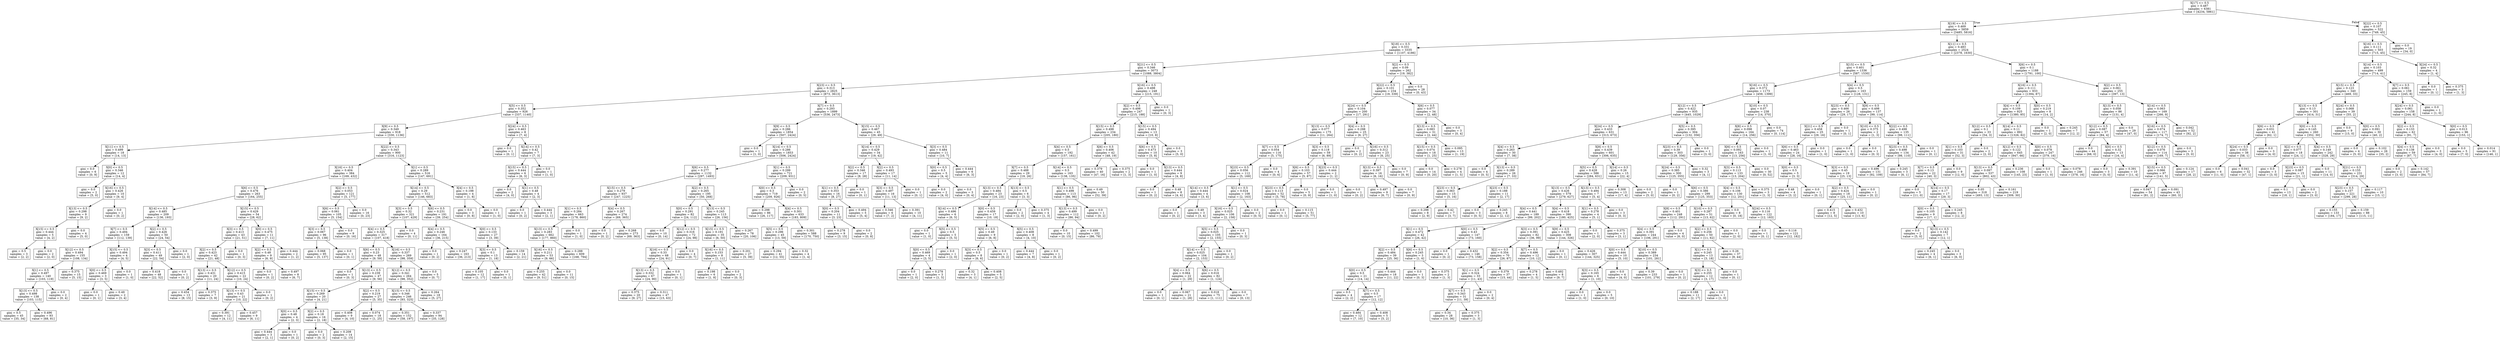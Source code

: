 digraph Tree {
node [shape=box] ;
0 [label="X[17] <= 0.5\ngini = 0.487\nsamples = 6381\nvalue = [4234, 5861]"] ;
1 [label="X[19] <= 0.5\ngini = 0.469\nsamples = 5859\nvalue = [3485, 5816]"] ;
0 -> 1 [labeldistance=2.5, labelangle=45, headlabel="True"] ;
2 [label="X[18] <= 0.5\ngini = 0.331\nsamples = 3335\nvalue = [1107, 4186]"] ;
1 -> 2 ;
3 [label="X[21] <= 0.5\ngini = 0.346\nsamples = 3073\nvalue = [1088, 3804]"] ;
2 -> 3 ;
4 [label="X[23] <= 0.5\ngini = 0.313\nsamples = 2825\nvalue = [873, 3613]"] ;
3 -> 4 ;
5 [label="X[5] <= 0.5\ngini = 0.352\nsamples = 926\nvalue = [337, 1140]"] ;
4 -> 5 ;
6 [label="X[9] <= 0.5\ngini = 0.349\nsamples = 918\nvalue = [330, 1136]"] ;
5 -> 6 ;
7 [label="X[11] <= 0.5\ngini = 0.499\nsamples = 18\nvalue = [14, 13]"] ;
6 -> 7 ;
8 [label="gini = 0.0\nsamples = 6\nvalue = [0, 9]"] ;
7 -> 8 ;
9 [label="X[0] <= 0.5\ngini = 0.346\nsamples = 12\nvalue = [14, 4]"] ;
7 -> 9 ;
10 [label="gini = 0.0\nsamples = 2\nvalue = [5, 0]"] ;
9 -> 10 ;
11 [label="X[16] <= 0.5\ngini = 0.426\nsamples = 10\nvalue = [9, 4]"] ;
9 -> 11 ;
12 [label="X[13] <= 0.5\ngini = 0.298\nsamples = 9\nvalue = [9, 2]"] ;
11 -> 12 ;
13 [label="X[15] <= 0.5\ngini = 0.444\nsamples = 5\nvalue = [4, 2]"] ;
12 -> 13 ;
14 [label="gini = 0.5\nsamples = 3\nvalue = [2, 2]"] ;
13 -> 14 ;
15 [label="gini = 0.0\nsamples = 2\nvalue = [2, 0]"] ;
13 -> 15 ;
16 [label="gini = 0.0\nsamples = 4\nvalue = [5, 0]"] ;
12 -> 16 ;
17 [label="gini = 0.0\nsamples = 1\nvalue = [0, 2]"] ;
11 -> 17 ;
18 [label="X[22] <= 0.5\ngini = 0.343\nsamples = 900\nvalue = [316, 1123]"] ;
6 -> 18 ;
19 [label="X[16] <= 0.5\ngini = 0.404\nsamples = 384\nvalue = [169, 432]"] ;
18 -> 19 ;
20 [label="X[6] <= 0.5\ngini = 0.476\nsamples = 263\nvalue = [164, 255]"] ;
19 -> 20 ;
21 [label="X[14] <= 0.5\ngini = 0.485\nsamples = 209\nvalue = [136, 193]"] ;
20 -> 21 ;
22 [label="X[7] <= 0.5\ngini = 0.494\nsamples = 159\nvalue = [112, 139]"] ;
21 -> 22 ;
23 [label="X[12] <= 0.5\ngini = 0.494\nsamples = 155\nvalue = [108, 134]"] ;
22 -> 23 ;
24 [label="X[1] <= 0.5\ngini = 0.497\nsamples = 140\nvalue = [103, 119]"] ;
23 -> 24 ;
25 [label="X[13] <= 0.5\ngini = 0.498\nsamples = 138\nvalue = [103, 115]"] ;
24 -> 25 ;
26 [label="gini = 0.5\nsamples = 45\nvalue = [35, 34]"] ;
25 -> 26 ;
27 [label="gini = 0.496\nsamples = 93\nvalue = [68, 81]"] ;
25 -> 27 ;
28 [label="gini = 0.0\nsamples = 2\nvalue = [0, 4]"] ;
24 -> 28 ;
29 [label="gini = 0.375\nsamples = 15\nvalue = [5, 15]"] ;
23 -> 29 ;
30 [label="X[15] <= 0.5\ngini = 0.494\nsamples = 4\nvalue = [4, 5]"] ;
22 -> 30 ;
31 [label="X[0] <= 0.5\ngini = 0.469\nsamples = 3\nvalue = [3, 5]"] ;
30 -> 31 ;
32 [label="gini = 0.0\nsamples = 1\nvalue = [0, 1]"] ;
31 -> 32 ;
33 [label="gini = 0.49\nsamples = 2\nvalue = [3, 4]"] ;
31 -> 33 ;
34 [label="gini = 0.0\nsamples = 1\nvalue = [1, 0]"] ;
30 -> 34 ;
35 [label="X[2] <= 0.5\ngini = 0.426\nsamples = 50\nvalue = [24, 54]"] ;
21 -> 35 ;
36 [label="X[3] <= 0.5\ngini = 0.411\nsamples = 49\nvalue = [22, 54]"] ;
35 -> 36 ;
37 [label="gini = 0.418\nsamples = 48\nvalue = [22, 52]"] ;
36 -> 37 ;
38 [label="gini = 0.0\nsamples = 1\nvalue = [0, 2]"] ;
36 -> 38 ;
39 [label="gini = 0.0\nsamples = 1\nvalue = [2, 0]"] ;
35 -> 39 ;
40 [label="X[15] <= 0.5\ngini = 0.429\nsamples = 54\nvalue = [28, 62]"] ;
20 -> 40 ;
41 [label="X[3] <= 0.5\ngini = 0.413\nsamples = 43\nvalue = [21, 51]"] ;
40 -> 41 ;
42 [label="X[2] <= 0.5\ngini = 0.423\nsamples = 42\nvalue = [21, 48]"] ;
41 -> 42 ;
43 [label="X[13] <= 0.5\ngini = 0.431\nsamples = 20\nvalue = [11, 24]"] ;
42 -> 43 ;
44 [label="gini = 0.454\nsamples = 13\nvalue = [8, 15]"] ;
43 -> 44 ;
45 [label="gini = 0.375\nsamples = 7\nvalue = [3, 9]"] ;
43 -> 45 ;
46 [label="X[12] <= 0.5\ngini = 0.415\nsamples = 22\nvalue = [10, 24]"] ;
42 -> 46 ;
47 [label="X[13] <= 0.5\ngini = 0.43\nsamples = 21\nvalue = [10, 22]"] ;
46 -> 47 ;
48 [label="gini = 0.391\nsamples = 12\nvalue = [4, 11]"] ;
47 -> 48 ;
49 [label="gini = 0.457\nsamples = 9\nvalue = [6, 11]"] ;
47 -> 49 ;
50 [label="gini = 0.0\nsamples = 1\nvalue = [0, 2]"] ;
46 -> 50 ;
51 [label="gini = 0.0\nsamples = 1\nvalue = [0, 3]"] ;
41 -> 51 ;
52 [label="X[0] <= 0.5\ngini = 0.475\nsamples = 11\nvalue = [7, 11]"] ;
40 -> 52 ;
53 [label="X[2] <= 0.5\ngini = 0.48\nsamples = 9\nvalue = [6, 9]"] ;
52 -> 53 ;
54 [label="gini = 0.0\nsamples = 1\nvalue = [0, 2]"] ;
53 -> 54 ;
55 [label="gini = 0.497\nsamples = 8\nvalue = [6, 7]"] ;
53 -> 55 ;
56 [label="gini = 0.444\nsamples = 2\nvalue = [1, 2]"] ;
52 -> 56 ;
57 [label="X[2] <= 0.5\ngini = 0.053\nsamples = 121\nvalue = [5, 177]"] ;
19 -> 57 ;
58 [label="X[6] <= 0.5\ngini = 0.061\nsamples = 105\nvalue = [5, 154]"] ;
57 -> 58 ;
59 [label="X[3] <= 0.5\ngini = 0.067\nsamples = 96\nvalue = [5, 138]"] ;
58 -> 59 ;
60 [label="gini = 0.068\nsamples = 95\nvalue = [5, 137]"] ;
59 -> 60 ;
61 [label="gini = 0.0\nsamples = 1\nvalue = [0, 1]"] ;
59 -> 61 ;
62 [label="gini = 0.0\nsamples = 9\nvalue = [0, 16]"] ;
58 -> 62 ;
63 [label="gini = 0.0\nsamples = 16\nvalue = [0, 23]"] ;
57 -> 63 ;
64 [label="X[1] <= 0.5\ngini = 0.289\nsamples = 516\nvalue = [147, 691]"] ;
18 -> 64 ;
65 [label="X[14] <= 0.5\ngini = 0.29\nsamples = 512\nvalue = [146, 683]"] ;
64 -> 65 ;
66 [label="X[3] <= 0.5\ngini = 0.32\nsamples = 321\nvalue = [107, 429]"] ;
65 -> 66 ;
67 [label="X[4] <= 0.5\ngini = 0.325\nsamples = 317\nvalue = [107, 418]"] ;
66 -> 67 ;
68 [label="X[6] <= 0.5\ngini = 0.23\nsamples = 48\nvalue = [9, 59]"] ;
67 -> 68 ;
69 [label="gini = 0.0\nsamples = 1\nvalue = [0, 3]"] ;
68 -> 69 ;
70 [label="X[13] <= 0.5\ngini = 0.239\nsamples = 47\nvalue = [9, 56]"] ;
68 -> 70 ;
71 [label="X[15] <= 0.5\ngini = 0.269\nsamples = 20\nvalue = [4, 21]"] ;
70 -> 71 ;
72 [label="X[0] <= 0.5\ngini = 0.48\nsamples = 4\nvalue = [2, 3]"] ;
71 -> 72 ;
73 [label="gini = 0.444\nsamples = 3\nvalue = [2, 1]"] ;
72 -> 73 ;
74 [label="gini = 0.0\nsamples = 1\nvalue = [0, 2]"] ;
72 -> 74 ;
75 [label="X[2] <= 0.5\ngini = 0.18\nsamples = 16\nvalue = [2, 18]"] ;
71 -> 75 ;
76 [label="gini = 0.0\nsamples = 2\nvalue = [0, 3]"] ;
75 -> 76 ;
77 [label="gini = 0.208\nsamples = 14\nvalue = [2, 15]"] ;
75 -> 77 ;
78 [label="X[2] <= 0.5\ngini = 0.219\nsamples = 27\nvalue = [5, 35]"] ;
70 -> 78 ;
79 [label="gini = 0.408\nsamples = 9\nvalue = [4, 10]"] ;
78 -> 79 ;
80 [label="gini = 0.074\nsamples = 18\nvalue = [1, 25]"] ;
78 -> 80 ;
81 [label="X[16] <= 0.5\ngini = 0.337\nsamples = 269\nvalue = [98, 359]"] ;
67 -> 81 ;
82 [label="X[12] <= 0.5\ngini = 0.341\nsamples = 264\nvalue = [98, 352]"] ;
81 -> 82 ;
83 [label="X[15] <= 0.5\ngini = 0.346\nsamples = 246\nvalue = [93, 325]"] ;
82 -> 83 ;
84 [label="gini = 0.351\nsamples = 152\nvalue = [58, 197]"] ;
83 -> 84 ;
85 [label="gini = 0.337\nsamples = 94\nvalue = [35, 128]"] ;
83 -> 85 ;
86 [label="gini = 0.264\nsamples = 18\nvalue = [5, 27]"] ;
82 -> 86 ;
87 [label="gini = 0.0\nsamples = 5\nvalue = [0, 7]"] ;
81 -> 87 ;
88 [label="gini = 0.0\nsamples = 4\nvalue = [0, 11]"] ;
66 -> 88 ;
89 [label="X[6] <= 0.5\ngini = 0.231\nsamples = 191\nvalue = [39, 254]"] ;
65 -> 89 ;
90 [label="X[4] <= 0.5\ngini = 0.246\nsamples = 164\nvalue = [36, 215]"] ;
89 -> 90 ;
91 [label="gini = 0.0\nsamples = 1\nvalue = [0, 2]"] ;
90 -> 91 ;
92 [label="gini = 0.247\nsamples = 163\nvalue = [36, 213]"] ;
90 -> 92 ;
93 [label="X[0] <= 0.5\ngini = 0.133\nsamples = 27\nvalue = [3, 39]"] ;
89 -> 93 ;
94 [label="X[3] <= 0.5\ngini = 0.1\nsamples = 13\nvalue = [1, 18]"] ;
93 -> 94 ;
95 [label="gini = 0.105\nsamples = 12\nvalue = [1, 17]"] ;
94 -> 95 ;
96 [label="gini = 0.0\nsamples = 1\nvalue = [0, 1]"] ;
94 -> 96 ;
97 [label="gini = 0.159\nsamples = 14\nvalue = [2, 21]"] ;
93 -> 97 ;
98 [label="X[4] <= 0.5\ngini = 0.198\nsamples = 4\nvalue = [1, 8]"] ;
64 -> 98 ;
99 [label="gini = 0.0\nsamples = 3\nvalue = [0, 8]"] ;
98 -> 99 ;
100 [label="gini = 0.0\nsamples = 1\nvalue = [1, 0]"] ;
98 -> 100 ;
101 [label="X[24] <= 0.5\ngini = 0.463\nsamples = 8\nvalue = [7, 4]"] ;
5 -> 101 ;
102 [label="gini = 0.0\nsamples = 1\nvalue = [0, 1]"] ;
101 -> 102 ;
103 [label="X[14] <= 0.5\ngini = 0.42\nsamples = 7\nvalue = [7, 3]"] ;
101 -> 103 ;
104 [label="X[15] <= 0.5\ngini = 0.444\nsamples = 6\nvalue = [6, 3]"] ;
103 -> 104 ;
105 [label="gini = 0.0\nsamples = 2\nvalue = [4, 0]"] ;
104 -> 105 ;
106 [label="X[1] <= 0.5\ngini = 0.48\nsamples = 4\nvalue = [2, 3]"] ;
104 -> 106 ;
107 [label="gini = 0.0\nsamples = 1\nvalue = [0, 2]"] ;
106 -> 107 ;
108 [label="gini = 0.444\nsamples = 3\nvalue = [2, 1]"] ;
106 -> 108 ;
109 [label="gini = 0.0\nsamples = 1\nvalue = [1, 0]"] ;
103 -> 109 ;
110 [label="X[7] <= 0.5\ngini = 0.293\nsamples = 1899\nvalue = [536, 2473]"] ;
4 -> 110 ;
111 [label="X[9] <= 0.5\ngini = 0.286\nsamples = 1854\nvalue = [507, 2424]"] ;
110 -> 111 ;
112 [label="gini = 0.0\nsamples = 1\nvalue = [1, 0]"] ;
111 -> 112 ;
113 [label="X[14] <= 0.5\ngini = 0.286\nsamples = 1853\nvalue = [506, 2424]"] ;
111 -> 113 ;
114 [label="X[6] <= 0.5\ngini = 0.277\nsamples = 1132\nvalue = [297, 1493]"] ;
113 -> 114 ;
115 [label="X[15] <= 0.5\ngini = 0.279\nsamples = 937\nvalue = [247, 1225]"] ;
114 -> 115 ;
116 [label="X[1] <= 0.5\ngini = 0.284\nsamples = 663\nvalue = [178, 860]"] ;
115 -> 116 ;
117 [label="X[13] <= 0.5\ngini = 0.283\nsamples = 662\nvalue = [177, 860]"] ;
116 -> 117 ;
118 [label="X[16] <= 0.5\ngini = 0.211\nsamples = 53\nvalue = [9, 66]"] ;
117 -> 118 ;
119 [label="gini = 0.255\nsamples = 42\nvalue = [9, 51]"] ;
118 -> 119 ;
120 [label="gini = 0.0\nsamples = 11\nvalue = [0, 15]"] ;
118 -> 120 ;
121 [label="gini = 0.288\nsamples = 609\nvalue = [168, 794]"] ;
117 -> 121 ;
122 [label="gini = 0.0\nsamples = 1\nvalue = [1, 0]"] ;
116 -> 122 ;
123 [label="X[4] <= 0.5\ngini = 0.267\nsamples = 274\nvalue = [69, 365]"] ;
115 -> 123 ;
124 [label="gini = 0.0\nsamples = 1\nvalue = [0, 2]"] ;
123 -> 124 ;
125 [label="gini = 0.268\nsamples = 273\nvalue = [69, 363]"] ;
123 -> 125 ;
126 [label="X[2] <= 0.5\ngini = 0.265\nsamples = 195\nvalue = [50, 268]"] ;
114 -> 126 ;
127 [label="X[0] <= 0.5\ngini = 0.291\nsamples = 82\nvalue = [24, 112]"] ;
126 -> 127 ;
128 [label="gini = 0.0\nsamples = 10\nvalue = [0, 14]"] ;
127 -> 128 ;
129 [label="X[12] <= 0.5\ngini = 0.316\nsamples = 72\nvalue = [24, 98]"] ;
127 -> 129 ;
130 [label="X[16] <= 0.5\ngini = 0.33\nsamples = 68\nvalue = [24, 91]"] ;
129 -> 130 ;
131 [label="X[13] <= 0.5\ngini = 0.332\nsamples = 67\nvalue = [24, 90]"] ;
130 -> 131 ;
132 [label="gini = 0.375\nsamples = 20\nvalue = [9, 27]"] ;
131 -> 132 ;
133 [label="gini = 0.311\nsamples = 47\nvalue = [15, 63]"] ;
131 -> 133 ;
134 [label="gini = 0.0\nsamples = 1\nvalue = [0, 1]"] ;
130 -> 134 ;
135 [label="gini = 0.0\nsamples = 4\nvalue = [0, 7]"] ;
129 -> 135 ;
136 [label="X[13] <= 0.5\ngini = 0.245\nsamples = 113\nvalue = [26, 156]"] ;
126 -> 136 ;
137 [label="X[15] <= 0.5\ngini = 0.191\nsamples = 35\nvalue = [6, 50]"] ;
136 -> 137 ;
138 [label="X[16] <= 0.5\ngini = 0.153\nsamples = 8\nvalue = [1, 11]"] ;
137 -> 138 ;
139 [label="gini = 0.198\nsamples = 6\nvalue = [1, 8]"] ;
138 -> 139 ;
140 [label="gini = 0.0\nsamples = 2\nvalue = [0, 3]"] ;
138 -> 140 ;
141 [label="gini = 0.201\nsamples = 27\nvalue = [5, 39]"] ;
137 -> 141 ;
142 [label="gini = 0.267\nsamples = 78\nvalue = [20, 106]"] ;
136 -> 142 ;
143 [label="X[1] <= 0.5\ngini = 0.299\nsamples = 721\nvalue = [209, 931]"] ;
113 -> 143 ;
144 [label="X[0] <= 0.5\ngini = 0.3\nsamples = 719\nvalue = [209, 926]"] ;
143 -> 144 ;
145 [label="gini = 0.298\nsamples = 86\nvalue = [26, 117]"] ;
144 -> 145 ;
146 [label="X[4] <= 0.5\ngini = 0.301\nsamples = 633\nvalue = [183, 809]"] ;
144 -> 146 ;
147 [label="X[5] <= 0.5\ngini = 0.296\nsamples = 45\nvalue = [13, 59]"] ;
146 -> 147 ;
148 [label="gini = 0.294\nsamples = 41\nvalue = [12, 55]"] ;
147 -> 148 ;
149 [label="gini = 0.32\nsamples = 4\nvalue = [1, 4]"] ;
147 -> 149 ;
150 [label="gini = 0.301\nsamples = 588\nvalue = [170, 750]"] ;
146 -> 150 ;
151 [label="gini = 0.0\nsamples = 2\nvalue = [0, 5]"] ;
143 -> 151 ;
152 [label="X[15] <= 0.5\ngini = 0.467\nsamples = 45\nvalue = [29, 49]"] ;
110 -> 152 ;
153 [label="X[14] <= 0.5\ngini = 0.429\nsamples = 34\nvalue = [19, 42]"] ;
152 -> 153 ;
154 [label="X[2] <= 0.5\ngini = 0.346\nsamples = 17\nvalue = [8, 28]"] ;
153 -> 154 ;
155 [label="X[1] <= 0.5\ngini = 0.353\nsamples = 16\nvalue = [8, 27]"] ;
154 -> 155 ;
156 [label="X[0] <= 0.5\ngini = 0.204\nsamples = 11\nvalue = [3, 23]"] ;
155 -> 156 ;
157 [label="gini = 0.278\nsamples = 9\nvalue = [3, 15]"] ;
156 -> 157 ;
158 [label="gini = 0.0\nsamples = 2\nvalue = [0, 8]"] ;
156 -> 158 ;
159 [label="gini = 0.494\nsamples = 5\nvalue = [5, 4]"] ;
155 -> 159 ;
160 [label="gini = 0.0\nsamples = 1\nvalue = [0, 1]"] ;
154 -> 160 ;
161 [label="X[2] <= 0.5\ngini = 0.493\nsamples = 17\nvalue = [11, 14]"] ;
153 -> 161 ;
162 [label="X[3] <= 0.5\ngini = 0.497\nsamples = 16\nvalue = [11, 13]"] ;
161 -> 162 ;
163 [label="gini = 0.346\nsamples = 6\nvalue = [7, 2]"] ;
162 -> 163 ;
164 [label="gini = 0.391\nsamples = 10\nvalue = [4, 11]"] ;
162 -> 164 ;
165 [label="gini = 0.0\nsamples = 1\nvalue = [0, 1]"] ;
161 -> 165 ;
166 [label="X[3] <= 0.5\ngini = 0.484\nsamples = 11\nvalue = [10, 7]"] ;
152 -> 166 ;
167 [label="X[0] <= 0.5\ngini = 0.5\nsamples = 5\nvalue = [4, 4]"] ;
166 -> 167 ;
168 [label="gini = 0.0\nsamples = 2\nvalue = [4, 0]"] ;
167 -> 168 ;
169 [label="gini = 0.0\nsamples = 3\nvalue = [0, 4]"] ;
167 -> 169 ;
170 [label="gini = 0.444\nsamples = 6\nvalue = [6, 3]"] ;
166 -> 170 ;
171 [label="X[16] <= 0.5\ngini = 0.498\nsamples = 248\nvalue = [215, 191]"] ;
3 -> 171 ;
172 [label="X[2] <= 0.5\ngini = 0.498\nsamples = 247\nvalue = [215, 188]"] ;
171 -> 172 ;
173 [label="X[15] <= 0.5\ngini = 0.498\nsamples = 234\nvalue = [205, 180]"] ;
172 -> 173 ;
174 [label="X[4] <= 0.5\ngini = 0.5\nsamples = 192\nvalue = [157, 161]"] ;
173 -> 174 ;
175 [label="X[7] <= 0.5\ngini = 0.488\nsamples = 29\nvalue = [19, 26]"] ;
174 -> 175 ;
176 [label="X[13] <= 0.5\ngini = 0.484\nsamples = 23\nvalue = [16, 23]"] ;
175 -> 176 ;
177 [label="X[14] <= 0.5\ngini = 0.496\nsamples = 6\nvalue = [6, 5]"] ;
176 -> 177 ;
178 [label="gini = 0.0\nsamples = 1\nvalue = [1, 0]"] ;
177 -> 178 ;
179 [label="X[5] <= 0.5\ngini = 0.5\nsamples = 5\nvalue = [5, 5]"] ;
177 -> 179 ;
180 [label="X[0] <= 0.5\ngini = 0.469\nsamples = 4\nvalue = [3, 5]"] ;
179 -> 180 ;
181 [label="gini = 0.0\nsamples = 1\nvalue = [2, 0]"] ;
180 -> 181 ;
182 [label="gini = 0.278\nsamples = 3\nvalue = [1, 5]"] ;
180 -> 182 ;
183 [label="gini = 0.0\nsamples = 1\nvalue = [2, 0]"] ;
179 -> 183 ;
184 [label="X[0] <= 0.5\ngini = 0.459\nsamples = 17\nvalue = [10, 18]"] ;
176 -> 184 ;
185 [label="X[5] <= 0.5\ngini = 0.49\nsamples = 9\nvalue = [6, 8]"] ;
184 -> 185 ;
186 [label="X[3] <= 0.5\ngini = 0.5\nsamples = 8\nvalue = [6, 6]"] ;
185 -> 186 ;
187 [label="gini = 0.32\nsamples = 3\nvalue = [4, 1]"] ;
186 -> 187 ;
188 [label="gini = 0.408\nsamples = 5\nvalue = [2, 5]"] ;
186 -> 188 ;
189 [label="gini = 0.0\nsamples = 1\nvalue = [0, 2]"] ;
185 -> 189 ;
190 [label="X[5] <= 0.5\ngini = 0.408\nsamples = 8\nvalue = [4, 10]"] ;
184 -> 190 ;
191 [label="gini = 0.444\nsamples = 7\nvalue = [4, 8]"] ;
190 -> 191 ;
192 [label="gini = 0.0\nsamples = 1\nvalue = [0, 2]"] ;
190 -> 192 ;
193 [label="X[13] <= 0.5\ngini = 0.5\nsamples = 6\nvalue = [3, 3]"] ;
175 -> 193 ;
194 [label="gini = 0.0\nsamples = 2\nvalue = [2, 0]"] ;
193 -> 194 ;
195 [label="gini = 0.375\nsamples = 4\nvalue = [1, 3]"] ;
193 -> 195 ;
196 [label="X[14] <= 0.5\ngini = 0.5\nsamples = 163\nvalue = [138, 135]"] ;
174 -> 196 ;
197 [label="X[1] <= 0.5\ngini = 0.498\nsamples = 113\nvalue = [86, 96]"] ;
196 -> 197 ;
198 [label="X[13] <= 0.5\ngini = 0.499\nsamples = 112\nvalue = [86, 94]"] ;
197 -> 198 ;
199 [label="gini = 0.0\nsamples = 10\nvalue = [0, 15]"] ;
198 -> 199 ;
200 [label="gini = 0.499\nsamples = 102\nvalue = [86, 79]"] ;
198 -> 200 ;
201 [label="gini = 0.0\nsamples = 1\nvalue = [0, 2]"] ;
197 -> 201 ;
202 [label="gini = 0.49\nsamples = 50\nvalue = [52, 39]"] ;
196 -> 202 ;
203 [label="X[6] <= 0.5\ngini = 0.406\nsamples = 42\nvalue = [48, 19]"] ;
173 -> 203 ;
204 [label="gini = 0.379\nsamples = 40\nvalue = [47, 16]"] ;
203 -> 204 ;
205 [label="gini = 0.375\nsamples = 2\nvalue = [1, 3]"] ;
203 -> 205 ;
206 [label="X[15] <= 0.5\ngini = 0.494\nsamples = 13\nvalue = [10, 8]"] ;
172 -> 206 ;
207 [label="X[6] <= 0.5\ngini = 0.473\nsamples = 10\nvalue = [5, 8]"] ;
206 -> 207 ;
208 [label="gini = 0.0\nsamples = 1\nvalue = [1, 0]"] ;
207 -> 208 ;
209 [label="X[13] <= 0.5\ngini = 0.444\nsamples = 9\nvalue = [4, 8]"] ;
207 -> 209 ;
210 [label="gini = 0.0\nsamples = 1\nvalue = [0, 2]"] ;
209 -> 210 ;
211 [label="gini = 0.48\nsamples = 8\nvalue = [4, 6]"] ;
209 -> 211 ;
212 [label="gini = 0.0\nsamples = 3\nvalue = [5, 0]"] ;
206 -> 212 ;
213 [label="gini = 0.0\nsamples = 1\nvalue = [0, 3]"] ;
171 -> 213 ;
214 [label="X[2] <= 0.5\ngini = 0.09\nsamples = 262\nvalue = [19, 382]"] ;
2 -> 214 ;
215 [label="X[22] <= 0.5\ngini = 0.101\nsamples = 234\nvalue = [19, 339]"] ;
214 -> 215 ;
216 [label="X[24] <= 0.5\ngini = 0.104\nsamples = 200\nvalue = [17, 291]"] ;
215 -> 216 ;
217 [label="X[13] <= 0.5\ngini = 0.077\nsamples = 175\nvalue = [11, 264]"] ;
216 -> 217 ;
218 [label="X[7] <= 0.5\ngini = 0.054\nsamples = 116\nvalue = [5, 175]"] ;
217 -> 218 ;
219 [label="X[23] <= 0.5\ngini = 0.056\nsamples = 112\nvalue = [5, 169]"] ;
218 -> 219 ;
220 [label="X[14] <= 0.5\ngini = 0.444\nsamples = 4\nvalue = [3, 6]"] ;
219 -> 220 ;
221 [label="gini = 0.0\nsamples = 1\nvalue = [0, 2]"] ;
220 -> 221 ;
222 [label="gini = 0.49\nsamples = 3\nvalue = [3, 4]"] ;
220 -> 222 ;
223 [label="X[1] <= 0.5\ngini = 0.024\nsamples = 108\nvalue = [2, 163]"] ;
219 -> 223 ;
224 [label="X[16] <= 0.5\ngini = 0.025\nsamples = 106\nvalue = [2, 158]"] ;
223 -> 224 ;
225 [label="X[5] <= 0.5\ngini = 0.025\nsamples = 105\nvalue = [2, 155]"] ;
224 -> 225 ;
226 [label="X[14] <= 0.5\ngini = 0.025\nsamples = 104\nvalue = [2, 153]"] ;
225 -> 226 ;
227 [label="X[4] <= 0.5\ngini = 0.064\nsamples = 22\nvalue = [1, 29]"] ;
226 -> 227 ;
228 [label="gini = 0.0\nsamples = 1\nvalue = [0, 1]"] ;
227 -> 228 ;
229 [label="gini = 0.067\nsamples = 21\nvalue = [1, 28]"] ;
227 -> 229 ;
230 [label="X[6] <= 0.5\ngini = 0.016\nsamples = 82\nvalue = [1, 124]"] ;
226 -> 230 ;
231 [label="gini = 0.018\nsamples = 75\nvalue = [1, 111]"] ;
230 -> 231 ;
232 [label="gini = 0.0\nsamples = 7\nvalue = [0, 13]"] ;
230 -> 232 ;
233 [label="gini = 0.0\nsamples = 1\nvalue = [0, 2]"] ;
225 -> 233 ;
234 [label="gini = 0.0\nsamples = 1\nvalue = [0, 3]"] ;
224 -> 234 ;
235 [label="gini = 0.0\nsamples = 2\nvalue = [0, 5]"] ;
223 -> 235 ;
236 [label="gini = 0.0\nsamples = 4\nvalue = [0, 6]"] ;
218 -> 236 ;
237 [label="X[3] <= 0.5\ngini = 0.118\nsamples = 59\nvalue = [6, 89]"] ;
217 -> 237 ;
238 [label="X[6] <= 0.5\ngini = 0.103\nsamples = 57\nvalue = [5, 87]"] ;
237 -> 238 ;
239 [label="X[23] <= 0.5\ngini = 0.113\nsamples = 52\nvalue = [5, 78]"] ;
238 -> 239 ;
240 [label="gini = 0.0\nsamples = 1\nvalue = [0, 1]"] ;
239 -> 240 ;
241 [label="gini = 0.115\nsamples = 51\nvalue = [5, 77]"] ;
239 -> 241 ;
242 [label="gini = 0.0\nsamples = 5\nvalue = [0, 9]"] ;
238 -> 242 ;
243 [label="X[23] <= 0.5\ngini = 0.444\nsamples = 2\nvalue = [1, 2]"] ;
237 -> 243 ;
244 [label="gini = 0.0\nsamples = 1\nvalue = [1, 0]"] ;
243 -> 244 ;
245 [label="gini = 0.0\nsamples = 1\nvalue = [0, 2]"] ;
243 -> 245 ;
246 [label="X[4] <= 0.5\ngini = 0.298\nsamples = 25\nvalue = [6, 27]"] ;
216 -> 246 ;
247 [label="gini = 0.0\nsamples = 2\nvalue = [0, 2]"] ;
246 -> 247 ;
248 [label="X[16] <= 0.5\ngini = 0.312\nsamples = 23\nvalue = [6, 25]"] ;
246 -> 248 ;
249 [label="X[13] <= 0.5\ngini = 0.397\nsamples = 16\nvalue = [6, 16]"] ;
248 -> 249 ;
250 [label="gini = 0.497\nsamples = 9\nvalue = [6, 7]"] ;
249 -> 250 ;
251 [label="gini = 0.0\nsamples = 7\nvalue = [0, 9]"] ;
249 -> 251 ;
252 [label="gini = 0.0\nsamples = 7\nvalue = [0, 9]"] ;
248 -> 252 ;
253 [label="X[6] <= 0.5\ngini = 0.077\nsamples = 34\nvalue = [2, 48]"] ;
215 -> 253 ;
254 [label="X[13] <= 0.5\ngini = 0.083\nsamples = 31\nvalue = [2, 44]"] ;
253 -> 254 ;
255 [label="X[15] <= 0.5\ngini = 0.074\nsamples = 18\nvalue = [1, 25]"] ;
254 -> 255 ;
256 [label="gini = 0.0\nsamples = 14\nvalue = [0, 20]"] ;
255 -> 256 ;
257 [label="gini = 0.278\nsamples = 4\nvalue = [1, 5]"] ;
255 -> 257 ;
258 [label="gini = 0.095\nsamples = 13\nvalue = [1, 19]"] ;
254 -> 258 ;
259 [label="gini = 0.0\nsamples = 3\nvalue = [0, 4]"] ;
253 -> 259 ;
260 [label="gini = 0.0\nsamples = 28\nvalue = [0, 43]"] ;
214 -> 260 ;
261 [label="X[11] <= 0.5\ngini = 0.483\nsamples = 2524\nvalue = [2378, 1630]"] ;
1 -> 261 ;
262 [label="X[15] <= 0.5\ngini = 0.401\nsamples = 1336\nvalue = [587, 1530]"] ;
261 -> 262 ;
263 [label="X[16] <= 0.5\ngini = 0.372\nsamples = 1173\nvalue = [459, 1399]"] ;
262 -> 263 ;
264 [label="X[12] <= 0.5\ngini = 0.422\nsamples = 935\nvalue = [445, 1029]"] ;
263 -> 264 ;
265 [label="X[24] <= 0.5\ngini = 0.433\nsamples = 631\nvalue = [313, 673]"] ;
264 -> 265 ;
266 [label="X[4] <= 0.5\ngini = 0.263\nsamples = 30\nvalue = [7, 38]"] ;
265 -> 266 ;
267 [label="gini = 0.0\nsamples = 4\nvalue = [0, 5]"] ;
266 -> 267 ;
268 [label="X[13] <= 0.5\ngini = 0.289\nsamples = 26\nvalue = [7, 33]"] ;
266 -> 268 ;
269 [label="X[23] <= 0.5\ngini = 0.363\nsamples = 15\nvalue = [5, 16]"] ;
268 -> 269 ;
270 [label="gini = 0.298\nsamples = 8\nvalue = [2, 9]"] ;
269 -> 270 ;
271 [label="gini = 0.42\nsamples = 7\nvalue = [3, 7]"] ;
269 -> 271 ;
272 [label="X[23] <= 0.5\ngini = 0.188\nsamples = 11\nvalue = [2, 17]"] ;
268 -> 272 ;
273 [label="gini = 0.0\nsamples = 3\nvalue = [0, 5]"] ;
272 -> 273 ;
274 [label="gini = 0.245\nsamples = 8\nvalue = [2, 12]"] ;
272 -> 274 ;
275 [label="X[8] <= 0.5\ngini = 0.439\nsamples = 601\nvalue = [306, 635]"] ;
265 -> 275 ;
276 [label="X[5] <= 0.5\ngini = 0.428\nsamples = 586\nvalue = [284, 631]"] ;
275 -> 276 ;
277 [label="X[13] <= 0.5\ngini = 0.426\nsamples = 579\nvalue = [279, 627]"] ;
276 -> 277 ;
278 [label="X[4] <= 0.5\ngini = 0.441\nsamples = 189\nvalue = [99, 202]"] ;
277 -> 278 ;
279 [label="X[1] <= 0.5\ngini = 0.472\nsamples = 42\nvalue = [26, 42]"] ;
278 -> 279 ;
280 [label="X[2] <= 0.5\ngini = 0.484\nsamples = 39\nvalue = [25, 36]"] ;
279 -> 280 ;
281 [label="X[0] <= 0.5\ngini = 0.5\nsamples = 21\nvalue = [14, 14]"] ;
280 -> 281 ;
282 [label="gini = 0.5\nsamples = 4\nvalue = [2, 2]"] ;
281 -> 282 ;
283 [label="X[7] <= 0.5\ngini = 0.5\nsamples = 17\nvalue = [12, 12]"] ;
281 -> 283 ;
284 [label="gini = 0.484\nsamples = 12\nvalue = [7, 10]"] ;
283 -> 284 ;
285 [label="gini = 0.408\nsamples = 5\nvalue = [5, 2]"] ;
283 -> 285 ;
286 [label="gini = 0.444\nsamples = 18\nvalue = [11, 22]"] ;
280 -> 286 ;
287 [label="X[6] <= 0.5\ngini = 0.245\nsamples = 3\nvalue = [1, 6]"] ;
279 -> 287 ;
288 [label="gini = 0.0\nsamples = 1\nvalue = [0, 3]"] ;
287 -> 288 ;
289 [label="gini = 0.375\nsamples = 2\nvalue = [1, 3]"] ;
287 -> 289 ;
290 [label="X[0] <= 0.5\ngini = 0.43\nsamples = 147\nvalue = [73, 160]"] ;
278 -> 290 ;
291 [label="gini = 0.0\nsamples = 1\nvalue = [0, 2]"] ;
290 -> 291 ;
292 [label="gini = 0.432\nsamples = 146\nvalue = [73, 158]"] ;
290 -> 292 ;
293 [label="X[4] <= 0.5\ngini = 0.418\nsamples = 390\nvalue = [180, 425]"] ;
277 -> 293 ;
294 [label="X[3] <= 0.5\ngini = 0.391\nsamples = 82\nvalue = [36, 99]"] ;
293 -> 294 ;
295 [label="X[2] <= 0.5\ngini = 0.354\nsamples = 70\nvalue = [26, 87]"] ;
294 -> 295 ;
296 [label="X[1] <= 0.5\ngini = 0.324\nsamples = 33\nvalue = [11, 43]"] ;
295 -> 296 ;
297 [label="X[7] <= 0.5\ngini = 0.343\nsamples = 31\nvalue = [11, 39]"] ;
296 -> 297 ;
298 [label="gini = 0.34\nsamples = 28\nvalue = [10, 36]"] ;
297 -> 298 ;
299 [label="gini = 0.375\nsamples = 3\nvalue = [1, 3]"] ;
297 -> 299 ;
300 [label="gini = 0.0\nsamples = 2\nvalue = [0, 4]"] ;
296 -> 300 ;
301 [label="gini = 0.379\nsamples = 37\nvalue = [15, 44]"] ;
295 -> 301 ;
302 [label="X[7] <= 0.5\ngini = 0.496\nsamples = 12\nvalue = [10, 12]"] ;
294 -> 302 ;
303 [label="gini = 0.278\nsamples = 4\nvalue = [1, 5]"] ;
302 -> 303 ;
304 [label="gini = 0.492\nsamples = 8\nvalue = [9, 7]"] ;
302 -> 304 ;
305 [label="X[9] <= 0.5\ngini = 0.425\nsamples = 308\nvalue = [144, 326]"] ;
293 -> 305 ;
306 [label="gini = 0.0\nsamples = 1\nvalue = [0, 1]"] ;
305 -> 306 ;
307 [label="gini = 0.426\nsamples = 307\nvalue = [144, 325]"] ;
305 -> 307 ;
308 [label="X[13] <= 0.5\ngini = 0.494\nsamples = 7\nvalue = [5, 4]"] ;
276 -> 308 ;
309 [label="X[1] <= 0.5\ngini = 0.278\nsamples = 4\nvalue = [5, 1]"] ;
308 -> 309 ;
310 [label="gini = 0.0\nsamples = 1\nvalue = [2, 0]"] ;
309 -> 310 ;
311 [label="gini = 0.375\nsamples = 3\nvalue = [3, 1]"] ;
309 -> 311 ;
312 [label="gini = 0.0\nsamples = 3\nvalue = [0, 3]"] ;
308 -> 312 ;
313 [label="X[14] <= 0.5\ngini = 0.26\nsamples = 15\nvalue = [22, 4]"] ;
275 -> 313 ;
314 [label="gini = 0.308\nsamples = 13\nvalue = [17, 4]"] ;
313 -> 314 ;
315 [label="gini = 0.0\nsamples = 2\nvalue = [5, 0]"] ;
313 -> 315 ;
316 [label="X[5] <= 0.5\ngini = 0.395\nsamples = 304\nvalue = [132, 356]"] ;
264 -> 316 ;
317 [label="X[23] <= 0.5\ngini = 0.39\nsamples = 303\nvalue = [129, 356]"] ;
316 -> 317 ;
318 [label="X[24] <= 0.5\ngini = 0.385\nsamples = 300\nvalue = [125, 355]"] ;
317 -> 318 ;
319 [label="gini = 0.0\nsamples = 1\nvalue = [0, 2]"] ;
318 -> 319 ;
320 [label="X[6] <= 0.5\ngini = 0.386\nsamples = 299\nvalue = [125, 353]"] ;
318 -> 320 ;
321 [label="X[8] <= 0.5\ngini = 0.401\nsamples = 248\nvalue = [112, 291]"] ;
320 -> 321 ;
322 [label="X[4] <= 0.5\ngini = 0.391\nsamples = 244\nvalue = [106, 291]"] ;
321 -> 322 ;
323 [label="X[0] <= 0.5\ngini = 0.444\nsamples = 10\nvalue = [5, 10]"] ;
322 -> 323 ;
324 [label="X[3] <= 0.5\ngini = 0.165\nsamples = 6\nvalue = [1, 10]"] ;
323 -> 324 ;
325 [label="gini = 0.0\nsamples = 1\nvalue = [1, 0]"] ;
324 -> 325 ;
326 [label="gini = 0.0\nsamples = 5\nvalue = [0, 10]"] ;
324 -> 326 ;
327 [label="gini = 0.0\nsamples = 4\nvalue = [4, 0]"] ;
323 -> 327 ;
328 [label="X[10] <= 0.5\ngini = 0.389\nsamples = 234\nvalue = [101, 281]"] ;
322 -> 328 ;
329 [label="gini = 0.39\nsamples = 233\nvalue = [101, 279]"] ;
328 -> 329 ;
330 [label="gini = 0.0\nsamples = 1\nvalue = [0, 2]"] ;
328 -> 330 ;
331 [label="gini = 0.0\nsamples = 4\nvalue = [6, 0]"] ;
321 -> 331 ;
332 [label="X[10] <= 0.5\ngini = 0.287\nsamples = 51\nvalue = [13, 62]"] ;
320 -> 332 ;
333 [label="X[2] <= 0.5\ngini = 0.256\nsamples = 50\nvalue = [11, 62]"] ;
332 -> 333 ;
334 [label="X[1] <= 0.5\ngini = 0.245\nsamples = 13\nvalue = [3, 18]"] ;
333 -> 334 ;
335 [label="X[3] <= 0.5\ngini = 0.255\nsamples = 12\nvalue = [3, 17]"] ;
334 -> 335 ;
336 [label="gini = 0.188\nsamples = 11\nvalue = [2, 17]"] ;
335 -> 336 ;
337 [label="gini = 0.0\nsamples = 1\nvalue = [1, 0]"] ;
335 -> 337 ;
338 [label="gini = 0.0\nsamples = 1\nvalue = [0, 1]"] ;
334 -> 338 ;
339 [label="gini = 0.26\nsamples = 37\nvalue = [8, 44]"] ;
333 -> 339 ;
340 [label="gini = 0.0\nsamples = 1\nvalue = [2, 0]"] ;
332 -> 340 ;
341 [label="gini = 0.32\nsamples = 3\nvalue = [4, 1]"] ;
317 -> 341 ;
342 [label="gini = 0.0\nsamples = 1\nvalue = [3, 0]"] ;
316 -> 342 ;
343 [label="X[10] <= 0.5\ngini = 0.07\nsamples = 238\nvalue = [14, 370]"] ;
263 -> 343 ;
344 [label="X[8] <= 0.5\ngini = 0.098\nsamples = 164\nvalue = [14, 256]"] ;
343 -> 344 ;
345 [label="X[6] <= 0.5\ngini = 0.092\nsamples = 163\nvalue = [13, 256]"] ;
344 -> 345 ;
346 [label="X[3] <= 0.5\ngini = 0.113\nsamples = 133\nvalue = [13, 204]"] ;
345 -> 346 ;
347 [label="X[4] <= 0.5\ngini = 0.106\nsamples = 130\nvalue = [12, 201]"] ;
346 -> 347 ;
348 [label="gini = 0.0\nsamples = 8\nvalue = [0, 18]"] ;
347 -> 348 ;
349 [label="X[24] <= 0.5\ngini = 0.116\nsamples = 122\nvalue = [12, 183]"] ;
347 -> 349 ;
350 [label="gini = 0.0\nsamples = 1\nvalue = [0, 1]"] ;
349 -> 350 ;
351 [label="gini = 0.116\nsamples = 121\nvalue = [12, 182]"] ;
349 -> 351 ;
352 [label="gini = 0.375\nsamples = 3\nvalue = [1, 3]"] ;
346 -> 352 ;
353 [label="gini = 0.0\nsamples = 30\nvalue = [0, 52]"] ;
345 -> 353 ;
354 [label="gini = 0.0\nsamples = 1\nvalue = [1, 0]"] ;
344 -> 354 ;
355 [label="gini = 0.0\nsamples = 74\nvalue = [0, 114]"] ;
343 -> 355 ;
356 [label="X[4] <= 0.5\ngini = 0.5\nsamples = 163\nvalue = [128, 131]"] ;
262 -> 356 ;
357 [label="X[23] <= 0.5\ngini = 0.466\nsamples = 26\nvalue = [29, 17]"] ;
356 -> 357 ;
358 [label="X[21] <= 0.5\ngini = 0.458\nsamples = 25\nvalue = [29, 16]"] ;
357 -> 358 ;
359 [label="X[6] <= 0.5\ngini = 0.463\nsamples = 24\nvalue = [28, 16]"] ;
358 -> 359 ;
360 [label="X[0] <= 0.5\ngini = 0.5\nsamples = 5\nvalue = [3, 3]"] ;
359 -> 360 ;
361 [label="gini = 0.48\nsamples = 4\nvalue = [3, 2]"] ;
360 -> 361 ;
362 [label="gini = 0.0\nsamples = 1\nvalue = [0, 1]"] ;
360 -> 362 ;
363 [label="X[3] <= 0.5\ngini = 0.45\nsamples = 19\nvalue = [25, 13]"] ;
359 -> 363 ;
364 [label="X[2] <= 0.5\ngini = 0.424\nsamples = 18\nvalue = [25, 11]"] ;
363 -> 364 ;
365 [label="gini = 0.415\nsamples = 8\nvalue = [12, 5]"] ;
364 -> 365 ;
366 [label="gini = 0.432\nsamples = 10\nvalue = [13, 6]"] ;
364 -> 366 ;
367 [label="gini = 0.0\nsamples = 1\nvalue = [0, 2]"] ;
363 -> 367 ;
368 [label="gini = 0.0\nsamples = 1\nvalue = [1, 0]"] ;
358 -> 368 ;
369 [label="gini = 0.0\nsamples = 1\nvalue = [0, 1]"] ;
357 -> 369 ;
370 [label="X[9] <= 0.5\ngini = 0.498\nsamples = 137\nvalue = [99, 114]"] ;
356 -> 370 ;
371 [label="X[10] <= 0.5\ngini = 0.375\nsamples = 2\nvalue = [1, 3]"] ;
370 -> 371 ;
372 [label="gini = 0.0\nsamples = 1\nvalue = [1, 0]"] ;
371 -> 372 ;
373 [label="gini = 0.0\nsamples = 1\nvalue = [0, 3]"] ;
371 -> 373 ;
374 [label="X[22] <= 0.5\ngini = 0.498\nsamples = 135\nvalue = [98, 111]"] ;
370 -> 374 ;
375 [label="X[23] <= 0.5\ngini = 0.498\nsamples = 134\nvalue = [98, 110]"] ;
374 -> 375 ;
376 [label="gini = 0.496\nsamples = 131\nvalue = [92, 109]"] ;
375 -> 376 ;
377 [label="gini = 0.245\nsamples = 3\nvalue = [6, 1]"] ;
375 -> 377 ;
378 [label="gini = 0.0\nsamples = 1\nvalue = [0, 1]"] ;
374 -> 378 ;
379 [label="X[6] <= 0.5\ngini = 0.1\nsamples = 1188\nvalue = [1791, 100]"] ;
261 -> 379 ;
380 [label="X[16] <= 0.5\ngini = 0.111\nsamples = 933\nvalue = [1394, 87]"] ;
379 -> 380 ;
381 [label="X[4] <= 0.5\ngini = 0.109\nsamples = 925\nvalue = [1380, 85]"] ;
380 -> 381 ;
382 [label="X[12] <= 0.5\ngini = 0.1\nsamples = 33\nvalue = [54, 3]"] ;
381 -> 382 ;
383 [label="X[1] <= 0.5\ngini = 0.103\nsamples = 31\nvalue = [52, 3]"] ;
382 -> 383 ;
384 [label="X[7] <= 0.5\ngini = 0.13\nsamples = 22\nvalue = [40, 3]"] ;
383 -> 384 ;
385 [label="gini = 0.0\nsamples = 5\nvalue = [11, 0]"] ;
384 -> 385 ;
386 [label="X[14] <= 0.5\ngini = 0.17\nsamples = 17\nvalue = [29, 3]"] ;
384 -> 386 ;
387 [label="X[0] <= 0.5\ngini = 0.105\nsamples = 9\nvalue = [17, 1]"] ;
386 -> 387 ;
388 [label="gini = 0.0\nsamples = 2\nvalue = [5, 0]"] ;
387 -> 388 ;
389 [label="X[13] <= 0.5\ngini = 0.142\nsamples = 7\nvalue = [12, 1]"] ;
387 -> 389 ;
390 [label="gini = 0.245\nsamples = 4\nvalue = [6, 1]"] ;
389 -> 390 ;
391 [label="gini = 0.0\nsamples = 3\nvalue = [6, 0]"] ;
389 -> 391 ;
392 [label="gini = 0.245\nsamples = 8\nvalue = [12, 2]"] ;
386 -> 392 ;
393 [label="gini = 0.0\nsamples = 9\nvalue = [12, 0]"] ;
383 -> 393 ;
394 [label="gini = 0.0\nsamples = 2\nvalue = [2, 0]"] ;
382 -> 394 ;
395 [label="X[14] <= 0.5\ngini = 0.11\nsamples = 892\nvalue = [1326, 82]"] ;
381 -> 395 ;
396 [label="X[12] <= 0.5\ngini = 0.122\nsamples = 645\nvalue = [947, 66]"] ;
395 -> 396 ;
397 [label="X[13] <= 0.5\ngini = 0.097\nsamples = 537\nvalue = [802, 43]"] ;
396 -> 397 ;
398 [label="gini = 0.05\nsamples = 318\nvalue = [493, 13]"] ;
397 -> 398 ;
399 [label="gini = 0.161\nsamples = 219\nvalue = [309, 30]"] ;
397 -> 399 ;
400 [label="gini = 0.236\nsamples = 108\nvalue = [145, 23]"] ;
396 -> 400 ;
401 [label="X[0] <= 0.5\ngini = 0.078\nsamples = 247\nvalue = [379, 16]"] ;
395 -> 401 ;
402 [label="gini = 0.0\nsamples = 1\nvalue = [1, 0]"] ;
401 -> 402 ;
403 [label="gini = 0.078\nsamples = 246\nvalue = [378, 16]"] ;
401 -> 403 ;
404 [label="X[0] <= 0.5\ngini = 0.219\nsamples = 8\nvalue = [14, 2]"] ;
380 -> 404 ;
405 [label="gini = 0.0\nsamples = 1\nvalue = [2, 0]"] ;
404 -> 405 ;
406 [label="gini = 0.245\nsamples = 7\nvalue = [12, 2]"] ;
404 -> 406 ;
407 [label="X[2] <= 0.5\ngini = 0.061\nsamples = 255\nvalue = [397, 13]"] ;
379 -> 407 ;
408 [label="X[13] <= 0.5\ngini = 0.058\nsamples = 86\nvalue = [131, 4]"] ;
407 -> 408 ;
409 [label="X[12] <= 0.5\ngini = 0.087\nsamples = 57\nvalue = [84, 4]"] ;
408 -> 409 ;
410 [label="gini = 0.0\nsamples = 44\nvalue = [68, 0]"] ;
409 -> 410 ;
411 [label="X[0] <= 0.5\ngini = 0.32\nsamples = 13\nvalue = [16, 4]"] ;
409 -> 411 ;
412 [label="gini = 0.0\nsamples = 3\nvalue = [5, 0]"] ;
411 -> 412 ;
413 [label="gini = 0.391\nsamples = 10\nvalue = [11, 4]"] ;
411 -> 413 ;
414 [label="gini = 0.0\nsamples = 29\nvalue = [47, 0]"] ;
408 -> 414 ;
415 [label="X[14] <= 0.5\ngini = 0.063\nsamples = 169\nvalue = [266, 9]"] ;
407 -> 415 ;
416 [label="X[16] <= 0.5\ngini = 0.074\nsamples = 117\nvalue = [174, 7]"] ;
415 -> 416 ;
417 [label="X[12] <= 0.5\ngini = 0.076\nsamples = 114\nvalue = [169, 7]"] ;
416 -> 417 ;
418 [label="X[15] <= 0.5\ngini = 0.066\nsamples = 97\nvalue = [141, 5]"] ;
417 -> 418 ;
419 [label="gini = 0.047\nsamples = 54\nvalue = [81, 2]"] ;
418 -> 419 ;
420 [label="gini = 0.091\nsamples = 43\nvalue = [60, 3]"] ;
418 -> 420 ;
421 [label="gini = 0.124\nsamples = 17\nvalue = [28, 2]"] ;
417 -> 421 ;
422 [label="gini = 0.0\nsamples = 3\nvalue = [5, 0]"] ;
416 -> 422 ;
423 [label="gini = 0.042\nsamples = 52\nvalue = [92, 2]"] ;
415 -> 423 ;
424 [label="X[22] <= 0.5\ngini = 0.107\nsamples = 522\nvalue = [749, 45]"] ;
0 -> 424 [labeldistance=2.5, labelangle=-45, headlabel="False"] ;
425 [label="X[16] <= 0.5\ngini = 0.111\nsamples = 503\nvalue = [715, 45]"] ;
424 -> 425 ;
426 [label="X[14] <= 0.5\ngini = 0.103\nsamples = 499\nvalue = [714, 41]"] ;
425 -> 426 ;
427 [label="X[15] <= 0.5\ngini = 0.123\nsamples = 340\nvalue = [469, 33]"] ;
426 -> 427 ;
428 [label="X[13] <= 0.5\ngini = 0.13\nsamples = 301\nvalue = [414, 31]"] ;
427 -> 428 ;
429 [label="X[6] <= 0.5\ngini = 0.031\nsamples = 41\nvalue = [62, 1]"] ;
428 -> 429 ;
430 [label="X[24] <= 0.5\ngini = 0.033\nsamples = 38\nvalue = [58, 1]"] ;
429 -> 430 ;
431 [label="gini = 0.0\nsamples = 6\nvalue = [11, 0]"] ;
430 -> 431 ;
432 [label="gini = 0.041\nsamples = 32\nvalue = [47, 1]"] ;
430 -> 432 ;
433 [label="gini = 0.0\nsamples = 3\nvalue = [4, 0]"] ;
429 -> 433 ;
434 [label="X[0] <= 0.5\ngini = 0.145\nsamples = 260\nvalue = [352, 30]"] ;
428 -> 434 ;
435 [label="X[2] <= 0.5\ngini = 0.077\nsamples = 18\nvalue = [24, 1]"] ;
434 -> 435 ;
436 [label="gini = 0.0\nsamples = 3\nvalue = [3, 0]"] ;
435 -> 436 ;
437 [label="X[23] <= 0.5\ngini = 0.087\nsamples = 15\nvalue = [21, 1]"] ;
435 -> 437 ;
438 [label="gini = 0.1\nsamples = 13\nvalue = [18, 1]"] ;
437 -> 438 ;
439 [label="gini = 0.0\nsamples = 2\nvalue = [3, 0]"] ;
437 -> 439 ;
440 [label="X[4] <= 0.5\ngini = 0.149\nsamples = 242\nvalue = [328, 29]"] ;
434 -> 440 ;
441 [label="gini = 0.0\nsamples = 11\nvalue = [14, 0]"] ;
440 -> 441 ;
442 [label="X[21] <= 0.5\ngini = 0.155\nsamples = 231\nvalue = [314, 29]"] ;
440 -> 442 ;
443 [label="X[23] <= 0.5\ngini = 0.157\nsamples = 221\nvalue = [299, 28]"] ;
442 -> 443 ;
444 [label="gini = 0.155\nsamples = 133\nvalue = [184, 17]"] ;
443 -> 444 ;
445 [label="gini = 0.159\nsamples = 88\nvalue = [115, 11]"] ;
443 -> 445 ;
446 [label="gini = 0.117\nsamples = 10\nvalue = [15, 1]"] ;
442 -> 446 ;
447 [label="X[24] <= 0.5\ngini = 0.068\nsamples = 39\nvalue = [55, 2]"] ;
427 -> 447 ;
448 [label="gini = 0.0\nsamples = 9\nvalue = [15, 0]"] ;
447 -> 448 ;
449 [label="X[0] <= 0.5\ngini = 0.091\nsamples = 30\nvalue = [40, 2]"] ;
447 -> 449 ;
450 [label="gini = 0.0\nsamples = 4\nvalue = [5, 0]"] ;
449 -> 450 ;
451 [label="gini = 0.102\nsamples = 26\nvalue = [35, 2]"] ;
449 -> 451 ;
452 [label="X[7] <= 0.5\ngini = 0.061\nsamples = 159\nvalue = [245, 8]"] ;
426 -> 452 ;
453 [label="X[24] <= 0.5\ngini = 0.061\nsamples = 158\nvalue = [244, 8]"] ;
452 -> 453 ;
454 [label="X[2] <= 0.5\ngini = 0.133\nsamples = 62\nvalue = [91, 7]"] ;
453 -> 454 ;
455 [label="X[4] <= 0.5\ngini = 0.138\nsamples = 59\nvalue = [87, 7]"] ;
454 -> 455 ;
456 [label="gini = 0.0\nsamples = 2\nvalue = [3, 0]"] ;
455 -> 456 ;
457 [label="gini = 0.142\nsamples = 57\nvalue = [84, 7]"] ;
455 -> 457 ;
458 [label="gini = 0.0\nsamples = 3\nvalue = [4, 0]"] ;
454 -> 458 ;
459 [label="X[0] <= 0.5\ngini = 0.013\nsamples = 96\nvalue = [153, 1]"] ;
453 -> 459 ;
460 [label="gini = 0.0\nsamples = 5\nvalue = [7, 0]"] ;
459 -> 460 ;
461 [label="gini = 0.014\nsamples = 91\nvalue = [146, 1]"] ;
459 -> 461 ;
462 [label="gini = 0.0\nsamples = 1\nvalue = [1, 0]"] ;
452 -> 462 ;
463 [label="X[24] <= 0.5\ngini = 0.32\nsamples = 4\nvalue = [1, 4]"] ;
425 -> 463 ;
464 [label="gini = 0.0\nsamples = 1\nvalue = [0, 1]"] ;
463 -> 464 ;
465 [label="gini = 0.375\nsamples = 3\nvalue = [1, 3]"] ;
463 -> 465 ;
466 [label="gini = 0.0\nsamples = 19\nvalue = [34, 0]"] ;
424 -> 466 ;
}